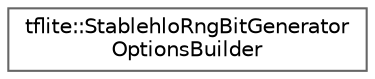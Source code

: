 digraph "Graphical Class Hierarchy"
{
 // LATEX_PDF_SIZE
  bgcolor="transparent";
  edge [fontname=Helvetica,fontsize=10,labelfontname=Helvetica,labelfontsize=10];
  node [fontname=Helvetica,fontsize=10,shape=box,height=0.2,width=0.4];
  rankdir="LR";
  Node0 [id="Node000000",label="tflite::StablehloRngBitGenerator\lOptionsBuilder",height=0.2,width=0.4,color="grey40", fillcolor="white", style="filled",URL="$structtflite_1_1_stablehlo_rng_bit_generator_options_builder.html",tooltip=" "];
}
